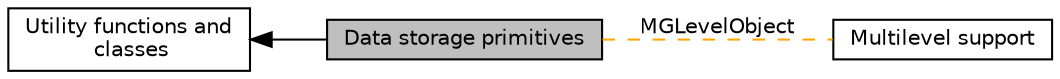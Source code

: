 digraph "Data storage primitives"
{
  edge [fontname="Helvetica",fontsize="10",labelfontname="Helvetica",labelfontsize="10"];
  node [fontname="Helvetica",fontsize="10",shape=box];
  rankdir=LR;
  Node2 [label="Utility functions and\l classes",height=0.2,width=0.4,color="black", fillcolor="white", style="filled",URL="$group__utilities.html",tooltip="This module simply collects a number of functions and classes that provide general tools for tasks th..."];
  Node1 [label="Data storage primitives",height=0.2,width=0.4,color="black", fillcolor="grey75", style="filled", fontcolor="black",tooltip="Here are a few simple classes that help in storage and viewing data. For example, the Table templates..."];
  Node3 [label="Multilevel support",height=0.2,width=0.4,color="black", fillcolor="white", style="filled",URL="$group__mg.html",tooltip="Classes that have to do with multigrid algorithms."];
  Node2->Node1 [shape=plaintext, dir="back", style="solid"];
  Node1->Node3 [shape=plaintext, label="MGLevelObject", color="orange", dir="none", style="dashed"];
}
